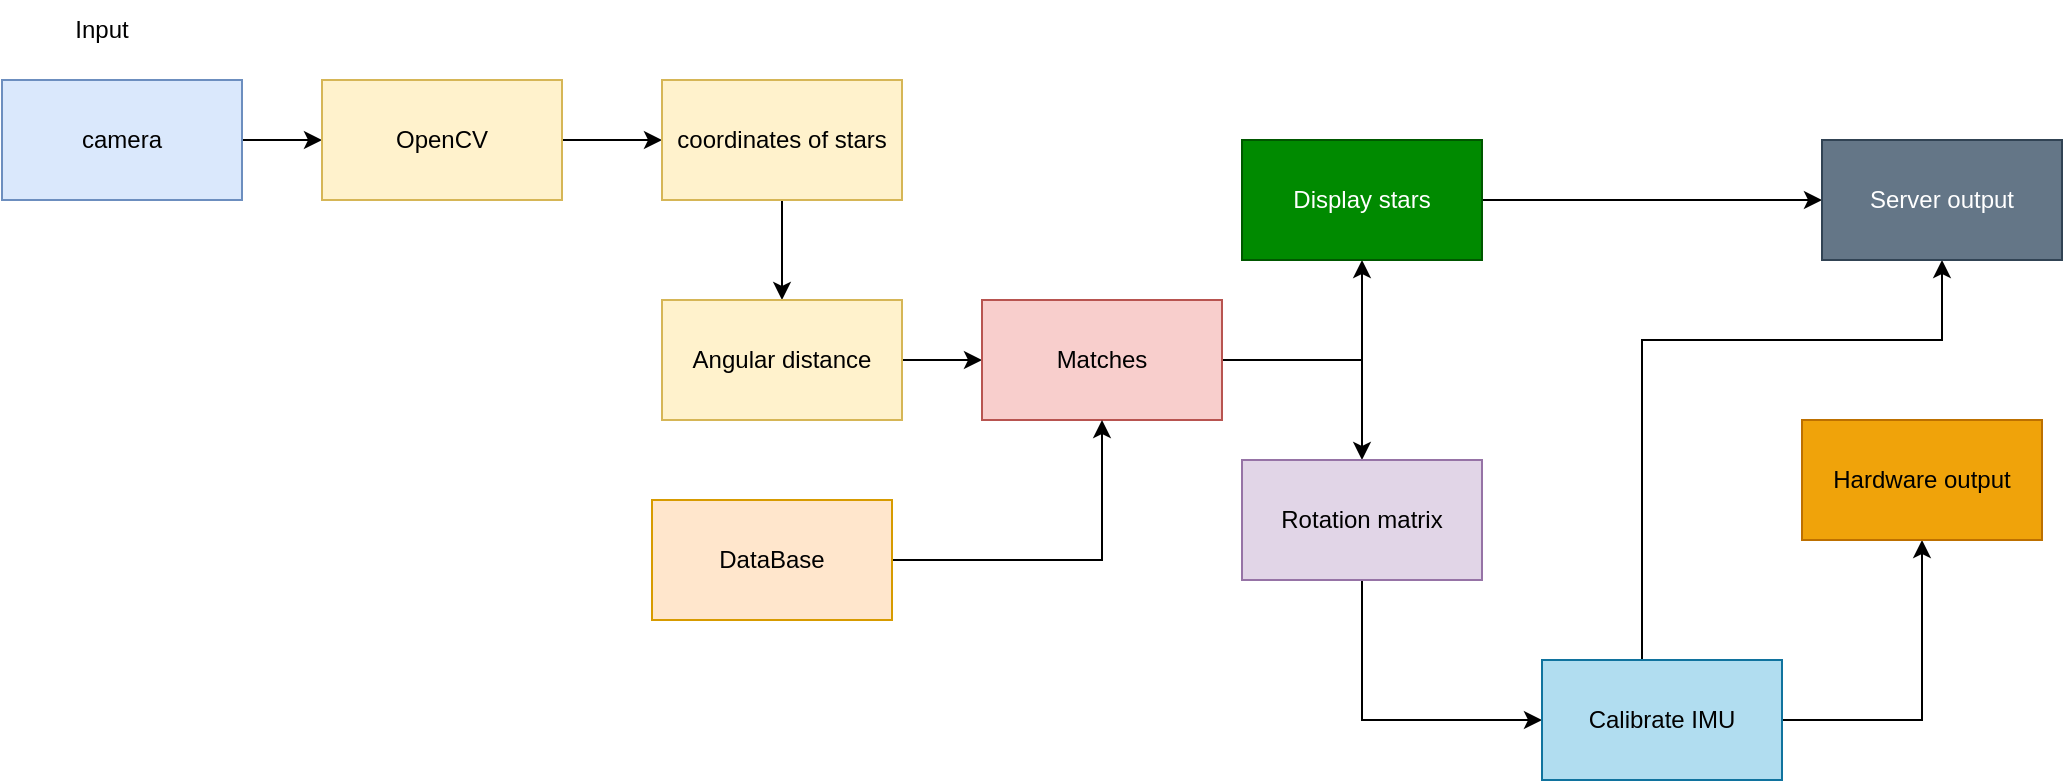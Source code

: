 <mxfile version="28.0.7">
  <diagram name="Page-1" id="4YZ19eFIGqYHpETlewSG">
    <mxGraphModel dx="1090" dy="604" grid="1" gridSize="10" guides="1" tooltips="1" connect="1" arrows="1" fold="1" page="1" pageScale="1" pageWidth="850" pageHeight="1100" math="0" shadow="0">
      <root>
        <mxCell id="0" />
        <mxCell id="1" parent="0" />
        <mxCell id="JNIEJ39wFMcPzSwYh-ko-4" style="edgeStyle=orthogonalEdgeStyle;rounded=0;orthogonalLoop=1;jettySize=auto;html=1;" edge="1" parent="1" source="JNIEJ39wFMcPzSwYh-ko-1" target="JNIEJ39wFMcPzSwYh-ko-3">
          <mxGeometry relative="1" as="geometry" />
        </mxCell>
        <mxCell id="JNIEJ39wFMcPzSwYh-ko-1" value="camera" style="rounded=0;whiteSpace=wrap;html=1;fillColor=#dae8fc;strokeColor=#6c8ebf;" vertex="1" parent="1">
          <mxGeometry x="40" y="100" width="120" height="60" as="geometry" />
        </mxCell>
        <mxCell id="JNIEJ39wFMcPzSwYh-ko-6" style="edgeStyle=orthogonalEdgeStyle;rounded=0;orthogonalLoop=1;jettySize=auto;html=1;" edge="1" parent="1" source="JNIEJ39wFMcPzSwYh-ko-3" target="JNIEJ39wFMcPzSwYh-ko-5">
          <mxGeometry relative="1" as="geometry" />
        </mxCell>
        <mxCell id="JNIEJ39wFMcPzSwYh-ko-3" value="&lt;div&gt;OpenCV&lt;/div&gt;" style="rounded=0;whiteSpace=wrap;html=1;fillColor=#fff2cc;strokeColor=#d6b656;" vertex="1" parent="1">
          <mxGeometry x="200" y="100" width="120" height="60" as="geometry" />
        </mxCell>
        <mxCell id="JNIEJ39wFMcPzSwYh-ko-17" style="edgeStyle=orthogonalEdgeStyle;rounded=0;orthogonalLoop=1;jettySize=auto;html=1;" edge="1" parent="1" source="JNIEJ39wFMcPzSwYh-ko-5" target="JNIEJ39wFMcPzSwYh-ko-7">
          <mxGeometry relative="1" as="geometry" />
        </mxCell>
        <mxCell id="JNIEJ39wFMcPzSwYh-ko-5" value="coordinates of stars" style="rounded=0;whiteSpace=wrap;html=1;fillColor=#fff2cc;strokeColor=#d6b656;" vertex="1" parent="1">
          <mxGeometry x="370" y="100" width="120" height="60" as="geometry" />
        </mxCell>
        <mxCell id="JNIEJ39wFMcPzSwYh-ko-11" style="edgeStyle=orthogonalEdgeStyle;rounded=0;orthogonalLoop=1;jettySize=auto;html=1;" edge="1" parent="1" source="JNIEJ39wFMcPzSwYh-ko-7" target="JNIEJ39wFMcPzSwYh-ko-8">
          <mxGeometry relative="1" as="geometry" />
        </mxCell>
        <mxCell id="JNIEJ39wFMcPzSwYh-ko-7" value="Angular distance" style="rounded=0;whiteSpace=wrap;html=1;fillColor=#fff2cc;strokeColor=#d6b656;" vertex="1" parent="1">
          <mxGeometry x="370" y="210" width="120" height="60" as="geometry" />
        </mxCell>
        <mxCell id="JNIEJ39wFMcPzSwYh-ko-14" style="edgeStyle=orthogonalEdgeStyle;rounded=0;orthogonalLoop=1;jettySize=auto;html=1;entryX=0.5;entryY=1;entryDx=0;entryDy=0;" edge="1" parent="1" source="JNIEJ39wFMcPzSwYh-ko-8" target="JNIEJ39wFMcPzSwYh-ko-9">
          <mxGeometry relative="1" as="geometry" />
        </mxCell>
        <mxCell id="JNIEJ39wFMcPzSwYh-ko-16" style="edgeStyle=orthogonalEdgeStyle;rounded=0;orthogonalLoop=1;jettySize=auto;html=1;" edge="1" parent="1" source="JNIEJ39wFMcPzSwYh-ko-8" target="JNIEJ39wFMcPzSwYh-ko-15">
          <mxGeometry relative="1" as="geometry" />
        </mxCell>
        <mxCell id="JNIEJ39wFMcPzSwYh-ko-8" value="Matches" style="rounded=0;whiteSpace=wrap;html=1;fillColor=#f8cecc;strokeColor=#b85450;" vertex="1" parent="1">
          <mxGeometry x="530" y="210" width="120" height="60" as="geometry" />
        </mxCell>
        <mxCell id="JNIEJ39wFMcPzSwYh-ko-28" style="edgeStyle=orthogonalEdgeStyle;rounded=0;orthogonalLoop=1;jettySize=auto;html=1;" edge="1" parent="1" source="JNIEJ39wFMcPzSwYh-ko-9" target="JNIEJ39wFMcPzSwYh-ko-26">
          <mxGeometry relative="1" as="geometry" />
        </mxCell>
        <mxCell id="JNIEJ39wFMcPzSwYh-ko-9" value="Display stars" style="rounded=0;whiteSpace=wrap;html=1;fillColor=#008a00;strokeColor=#005700;fontColor=#ffffff;" vertex="1" parent="1">
          <mxGeometry x="660" y="130" width="120" height="60" as="geometry" />
        </mxCell>
        <mxCell id="JNIEJ39wFMcPzSwYh-ko-13" style="edgeStyle=orthogonalEdgeStyle;rounded=0;orthogonalLoop=1;jettySize=auto;html=1;" edge="1" parent="1" source="JNIEJ39wFMcPzSwYh-ko-12" target="JNIEJ39wFMcPzSwYh-ko-8">
          <mxGeometry relative="1" as="geometry" />
        </mxCell>
        <mxCell id="JNIEJ39wFMcPzSwYh-ko-12" value="DataBase" style="rounded=0;whiteSpace=wrap;html=1;fillColor=#ffe6cc;strokeColor=#d79b00;" vertex="1" parent="1">
          <mxGeometry x="365" y="310" width="120" height="60" as="geometry" />
        </mxCell>
        <mxCell id="JNIEJ39wFMcPzSwYh-ko-29" style="edgeStyle=orthogonalEdgeStyle;rounded=0;orthogonalLoop=1;jettySize=auto;html=1;entryX=0;entryY=0.5;entryDx=0;entryDy=0;" edge="1" parent="1" source="JNIEJ39wFMcPzSwYh-ko-15" target="JNIEJ39wFMcPzSwYh-ko-20">
          <mxGeometry relative="1" as="geometry">
            <Array as="points">
              <mxPoint x="720" y="420" />
            </Array>
          </mxGeometry>
        </mxCell>
        <mxCell id="JNIEJ39wFMcPzSwYh-ko-15" value="Rotation matrix" style="rounded=0;whiteSpace=wrap;html=1;fillColor=#e1d5e7;strokeColor=#9673a6;" vertex="1" parent="1">
          <mxGeometry x="660" y="290" width="120" height="60" as="geometry" />
        </mxCell>
        <mxCell id="JNIEJ39wFMcPzSwYh-ko-18" value="&lt;div&gt;Input&lt;/div&gt;" style="text;html=1;align=center;verticalAlign=middle;whiteSpace=wrap;rounded=0;" vertex="1" parent="1">
          <mxGeometry x="60" y="60" width="60" height="30" as="geometry" />
        </mxCell>
        <mxCell id="JNIEJ39wFMcPzSwYh-ko-30" style="edgeStyle=orthogonalEdgeStyle;rounded=0;orthogonalLoop=1;jettySize=auto;html=1;" edge="1" parent="1" source="JNIEJ39wFMcPzSwYh-ko-20" target="JNIEJ39wFMcPzSwYh-ko-27">
          <mxGeometry relative="1" as="geometry" />
        </mxCell>
        <mxCell id="JNIEJ39wFMcPzSwYh-ko-31" style="edgeStyle=orthogonalEdgeStyle;rounded=0;orthogonalLoop=1;jettySize=auto;html=1;entryX=0.5;entryY=1;entryDx=0;entryDy=0;" edge="1" parent="1" source="JNIEJ39wFMcPzSwYh-ko-20" target="JNIEJ39wFMcPzSwYh-ko-26">
          <mxGeometry relative="1" as="geometry">
            <Array as="points">
              <mxPoint x="860" y="230" />
              <mxPoint x="1010" y="230" />
            </Array>
          </mxGeometry>
        </mxCell>
        <mxCell id="JNIEJ39wFMcPzSwYh-ko-20" value="Calibrate IMU" style="rounded=0;whiteSpace=wrap;html=1;fillColor=#b1ddf0;strokeColor=#10739e;" vertex="1" parent="1">
          <mxGeometry x="810" y="390" width="120" height="60" as="geometry" />
        </mxCell>
        <mxCell id="JNIEJ39wFMcPzSwYh-ko-26" value="Server output" style="rounded=0;whiteSpace=wrap;html=1;fillColor=#647687;fontColor=#ffffff;strokeColor=#314354;" vertex="1" parent="1">
          <mxGeometry x="950" y="130" width="120" height="60" as="geometry" />
        </mxCell>
        <mxCell id="JNIEJ39wFMcPzSwYh-ko-27" value="Hardware output" style="rounded=0;whiteSpace=wrap;html=1;fillColor=#f0a30a;fontColor=#000000;strokeColor=#BD7000;" vertex="1" parent="1">
          <mxGeometry x="940" y="270" width="120" height="60" as="geometry" />
        </mxCell>
      </root>
    </mxGraphModel>
  </diagram>
</mxfile>
